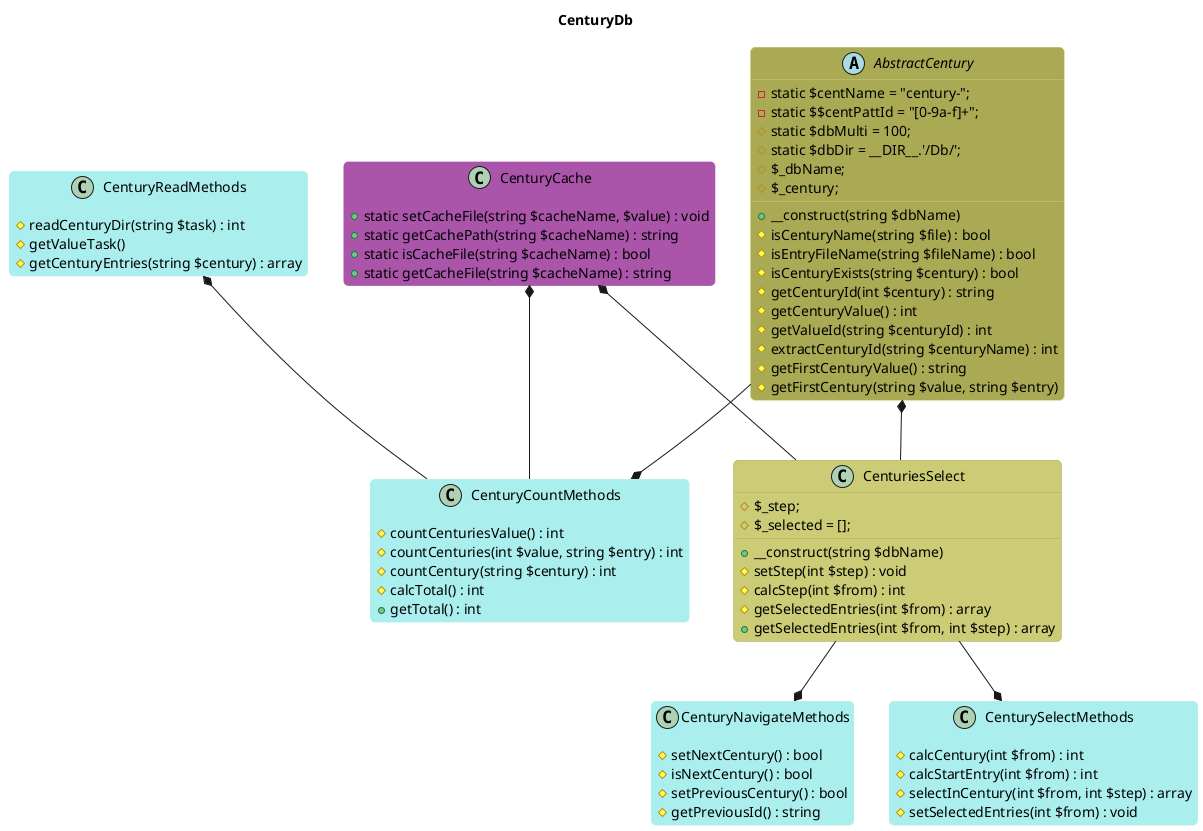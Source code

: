 @startuml

title "CenturyDb"

skinparam packageStyle rectangle
skinparam roundCorner 10

abstract class AbstractCentury #AA5;line:CC7; {
    -static $centName = "century-";
    -static $$centPattId = "[0-9a-f]+";
    #static $dbMulti = 100;
    #static $dbDir = __DIR__.'/Db/';
    #$_dbName;
    #$_century;

    +__construct(string $dbName)
    #isCenturyName(string $file) : bool
    #isEntryFileName(string $fileName) : bool
    #isCenturyExists(string $century) : bool
    #getCenturyId(int $century) : string
    #getCenturyValue() : int
    #getValueId(string $centuryId) : int
    #extractCenturyId(string $centuryName) : int
    #getFirstCenturyValue() : string
    #getFirstCentury(string $value, string $entry)
}

class CenturyCache #A5A;line:A5A; {
    +static setCacheFile(string $cacheName, $value) : void
    +static getCachePath(string $cacheName) : string
    +static isCacheFile(string $cacheName) : bool
    +static getCacheFile(string $cacheName) : string
}

class CenturyReadMethods #AEE;line:AEE; {
    #readCenturyDir(string $task) : int
    #getValueTask()
    #getCenturyEntries(string $century) : array
}

class CenturyCountMethods #AEE;line:AEE; {
    #countCenturiesValue() : int
    #countCenturies(int $value, string $entry) : int
    #countCentury(string $century) : int
    #calcTotal() : int
    +getTotal() : int
}
CenturyCache *-- CenturyCountMethods
AbstractCentury --* CenturyCountMethods
CenturyReadMethods *-- CenturyCountMethods

class CenturiesSelect #CC7;line:AA5; {
    #$_step;
    #$_selected = [];

    +__construct(string $dbName)
    #setStep(int $step) : void
    #calcStep(int $from) : int
    #getSelectedEntries(int $from) : array
    +getSelectedEntries(int $from, int $step) : array
}
AbstractCentury *-- CenturiesSelect
CenturyCache *-- CenturiesSelect

class CenturyNavigateMethods #AEE;line:AEE; {
    #setNextCentury() : bool
    #isNextCentury() : bool
    #setPreviousCentury() : bool
    #getPreviousId() : string
}
CenturiesSelect --* CenturyNavigateMethods

class CenturySelectMethods #AEE;line:AEE; {
    #calcCentury(int $from) : int
    #calcStartEntry(int $from) : int
    #selectInCentury(int $from, int $step) : array
    #setSelectedEntries(int $from) : void
}
CenturiesSelect --* CenturySelectMethods

@enduml
